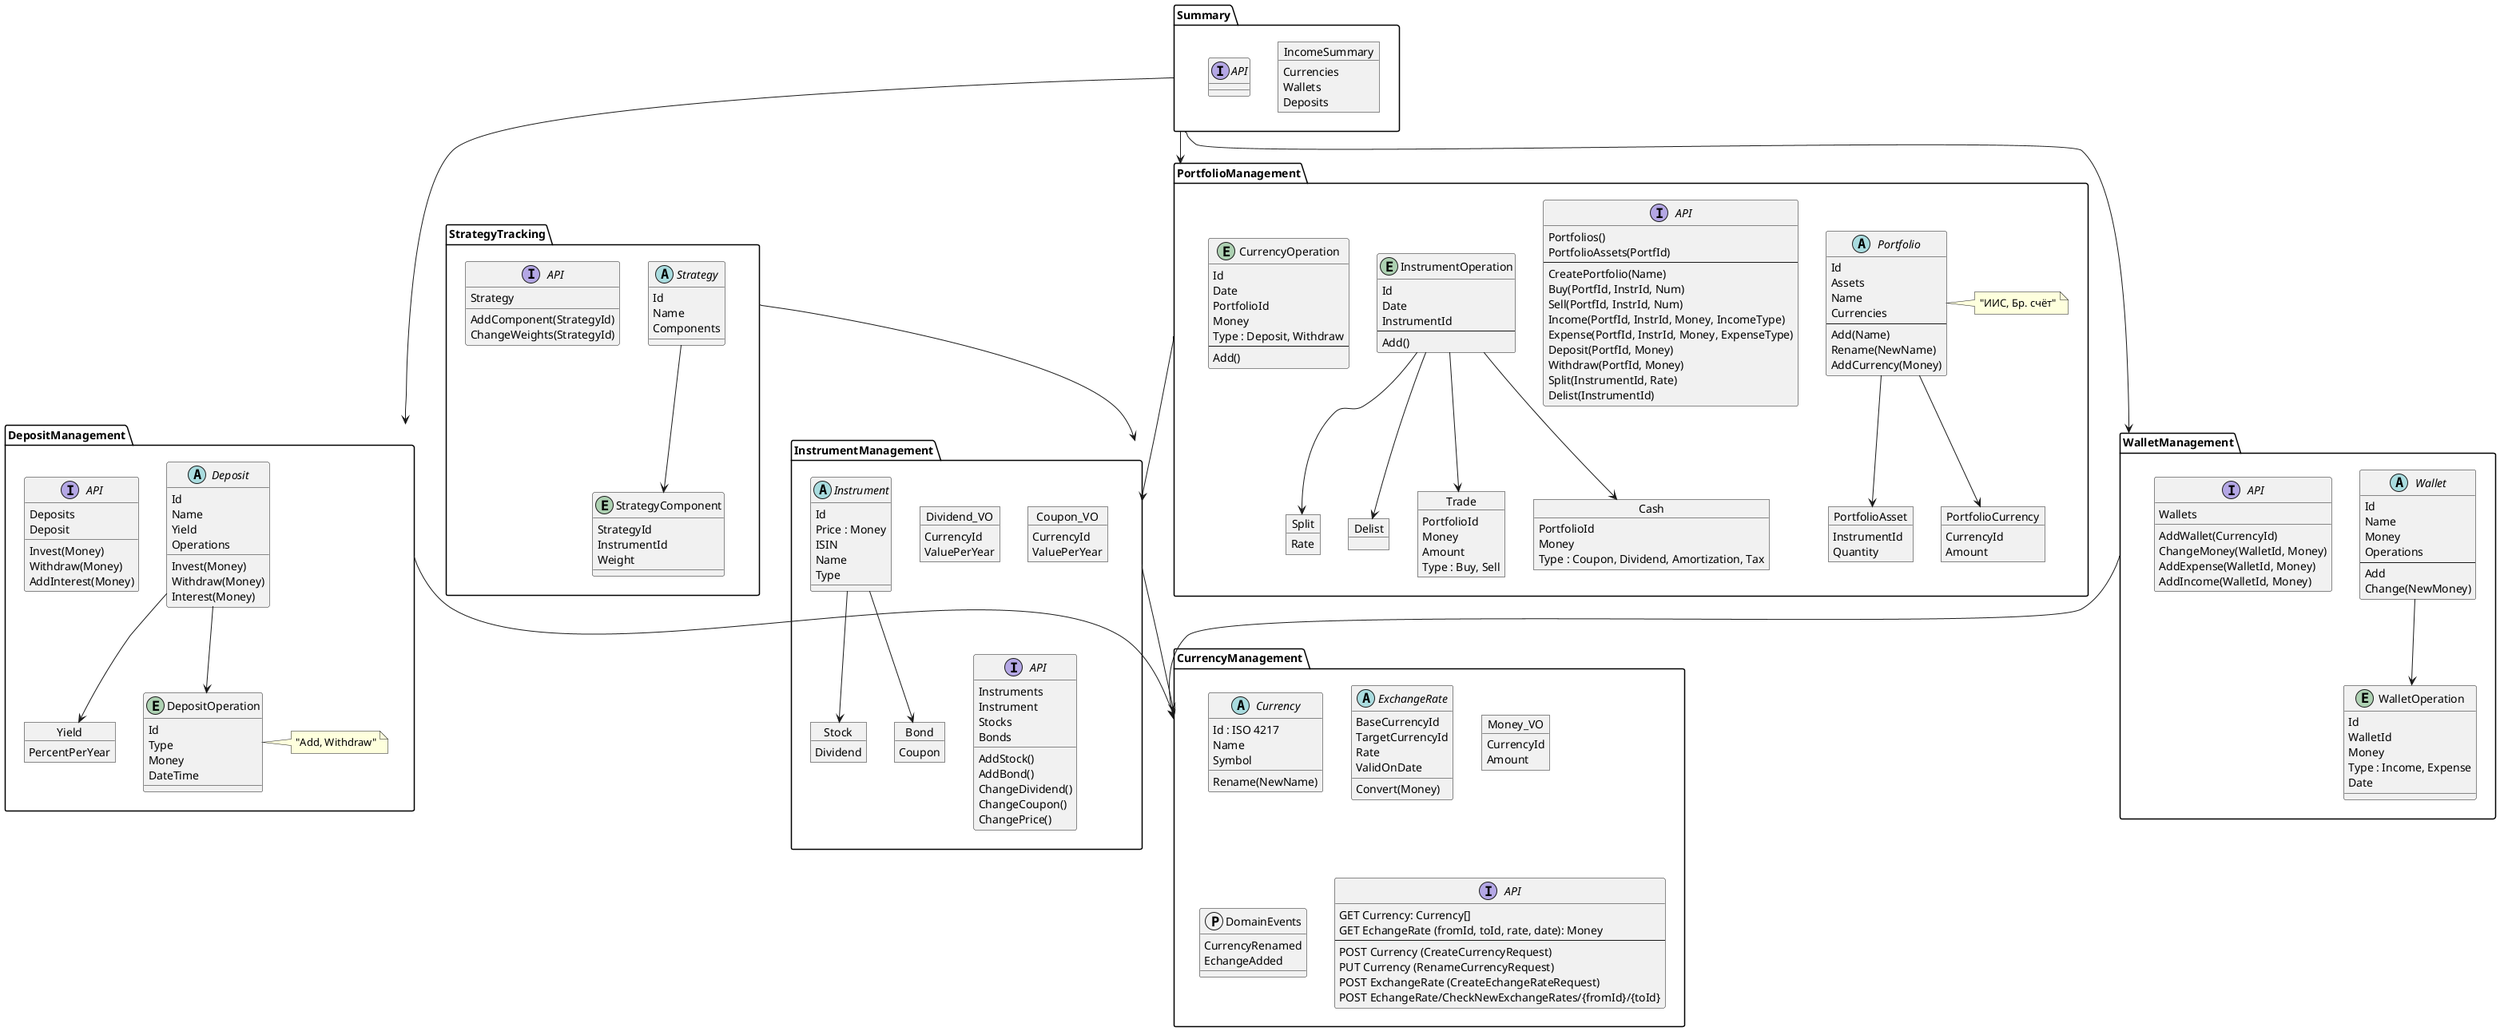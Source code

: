 @startuml Domain
allowmixing

package Summary {
    object IncomeSummary{
        Currencies
        Wallets
        Deposits
    }

    interface API {

    }
}

package PortfolioManagement {
    abstract Portfolio {
        Id
        Assets
        Name
        Currencies
        --
        Add(Name)
        Rename(NewName)
        AddCurrency(Money)
    }
    note right of Portfolio : "ИИС, Бр. счёт"

    object PortfolioAsset {
        InstrumentId
        Quantity
    }

    Portfolio --> PortfolioAsset

    object PortfolioCurrency {
        CurrencyId
        Amount
    }

    Portfolio --> PortfolioCurrency
    
    interface API {
        Portfolios()
        PortfolioAssets(PortfId)
        --
        CreatePortfolio(Name)
        Buy(PortfId, InstrId, Num)
        Sell(PortfId, InstrId, Num)
        Income(PortfId, InstrId, Money, IncomeType)
        Expense(PortfId, InstrId, Money, ExpenseType)
        Deposit(PortfId, Money)
        Withdraw(PortfId, Money)
        Split(InstrumentId, Rate)
        Delist(InstrumentId)
    }

    Entity InstrumentOperation {
        Id
        Date
        InstrumentId
        --
        Add()
    }

    Entity CurrencyOperation {
        Id
        Date
        PortfolioId
        Money
        Type : Deposit, Withdraw
        --
        Add()
    }

    object Trade {
        PortfolioId
        Money
        Amount
        Type : Buy, Sell
    }

    object Cash {
        PortfolioId
        Money
        Type : Coupon, Dividend, Amortization, Tax
    }


    object Split {
        Rate
    }

    object Delist {
    }
    
    InstrumentOperation --> Trade
    InstrumentOperation --> Cash
    InstrumentOperation --> Split
    InstrumentOperation --> Delist
}

package CurrencyManagement {
    abstract Currency {
        Id : ISO 4217
        Name
        Symbol
        Rename(NewName)
    }

    abstract ExchangeRate {
        BaseCurrencyId
        TargetCurrencyId
        Rate
        ValidOnDate
        Convert(Money)
    }

    object Money_VO {
        CurrencyId
        Amount
    }

    protocol DomainEvents {
        CurrencyRenamed
        EchangeAdded
    }

    interface API {
        GET Currency: Currency[]
        GET EchangeRate (fromId, toId, rate, date): Money 
        --
        POST Currency (CreateCurrencyRequest)
        PUT Currency (RenameCurrencyRequest)
        POST ExchangeRate (CreateEchangeRateRequest)
        POST EchangeRate/CheckNewExchangeRates/{fromId}/{toId}
    }
}

package WalletManagement {
    abstract Wallet {
        Id
        Name
        Money
        Operations
        --
        Add
        Change(NewMoney)
    }

    entity WalletOperation {
        Id
        WalletId
        Money
        Type : Income, Expense
        Date
    }

    interface API {
        Wallets
        AddWallet(CurrencyId)
        ChangeMoney(WalletId, Money)
        AddExpense(WalletId, Money)
        AddIncome(WalletId, Money)
    }

    Wallet --> WalletOperation
}

package StrategyTracking {
    abstract Strategy {
        Id
        Name
        Components
    }

    entity StrategyComponent {
        StrategyId
        InstrumentId
        Weight
    }

    Strategy --> StrategyComponent

    interface API {
        Strategy
        AddComponent(StrategyId)
        ChangeWeights(StrategyId)
    }
}

package InstrumentManagement {

    abstract Instrument {
        Id
        Price : Money
        ISIN
        Name
        Type
    }
    object Stock {
        Dividend
    }

    object Bond {
        Coupon
    }

    object Dividend_VO {
        CurrencyId
        ValuePerYear
    }

    object Coupon_VO {
        CurrencyId
        ValuePerYear
    }

    Instrument --> Stock
    Instrument --> Bond

    interface API {
        Instruments
        Instrument
        Stocks
        Bonds
        AddStock()
        AddBond()
        ChangeDividend()
        ChangeCoupon()
        ChangePrice()
    }
}

package DepositManagement {
    abstract Deposit {
        Id
        Name
        Yield
        Operations
        Invest(Money)
        Withdraw(Money)
        Interest(Money)
    }

    entity DepositOperation {
        Id
        Type
        Money
        DateTime
    }
    note right of DepositOperation : "Add, Withdraw"

    object Yield {
        PercentPerYear
    }


    Deposit --> Yield
    Deposit --> DepositOperation

    interface API {
        Deposits
        Deposit
        Invest(Money)
        Withdraw(Money)
        AddInterest(Money)
    }
}

InstrumentManagement --> CurrencyManagement
PortfolioManagement --> InstrumentManagement
StrategyTracking --> InstrumentManagement
WalletManagement --> CurrencyManagement
DepositManagement --> CurrencyManagement
Summary --> WalletManagement
Summary --> PortfolioManagement
Summary --> DepositManagement
@enduml

